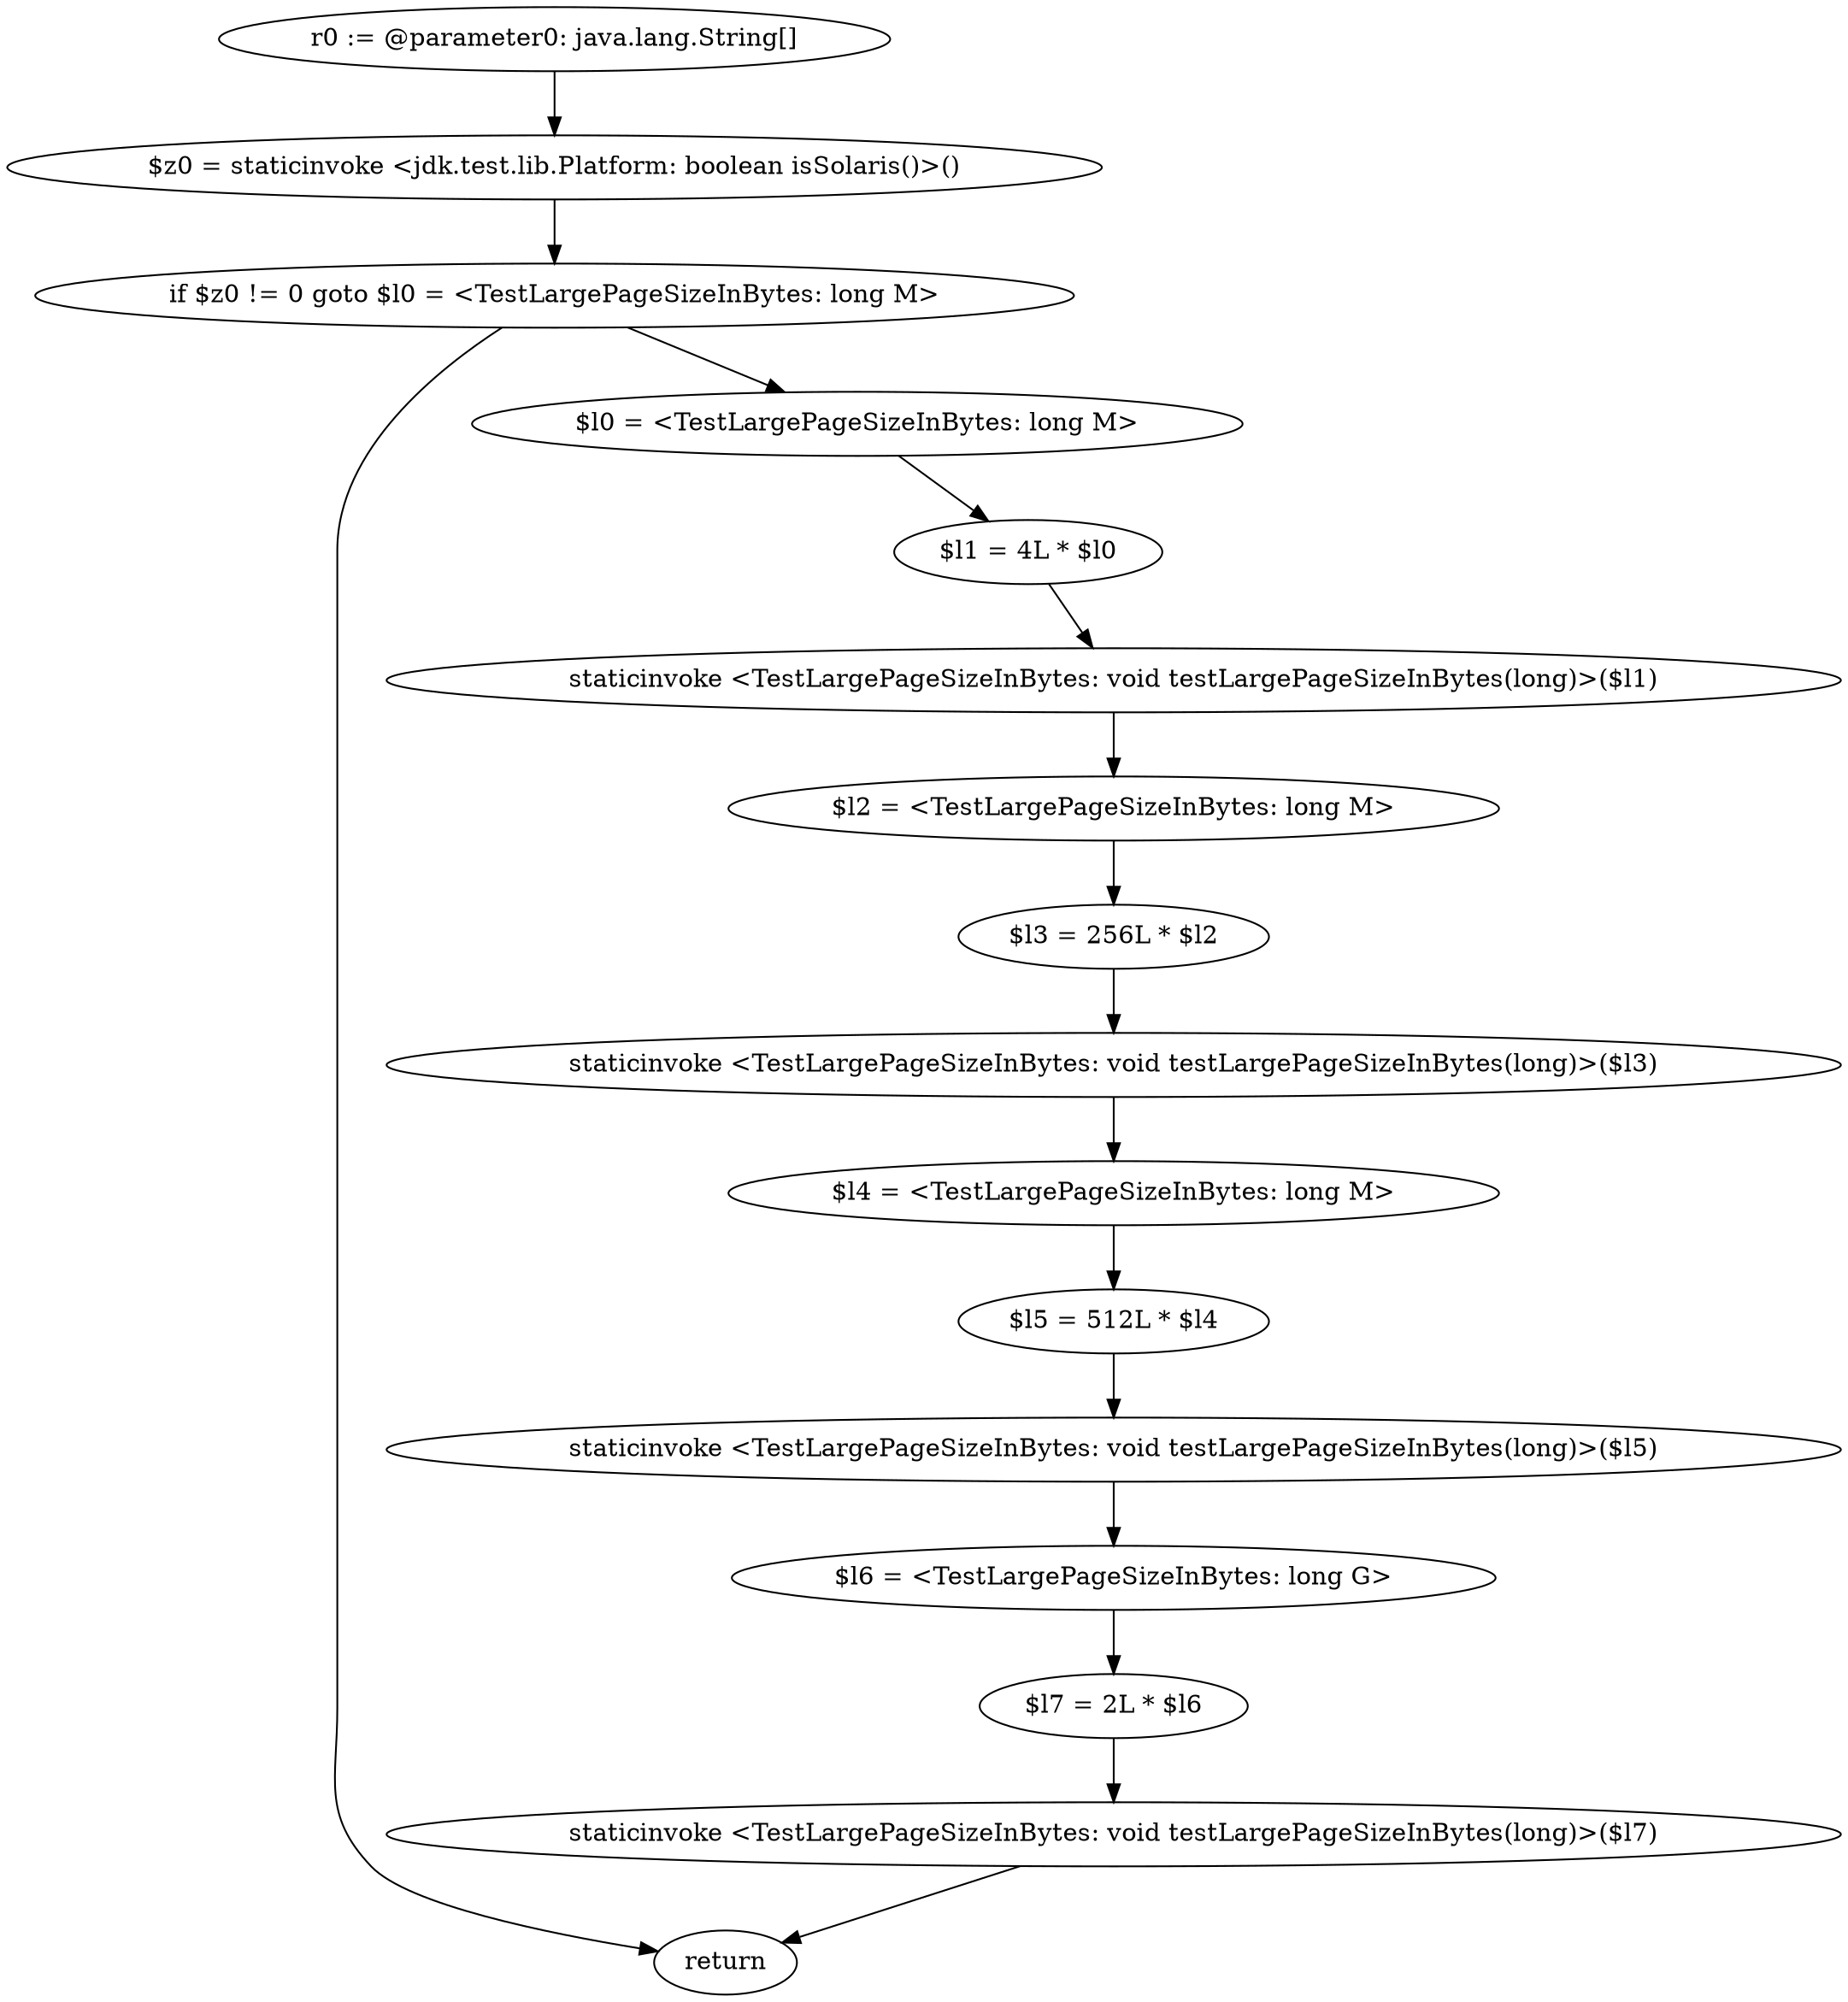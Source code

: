digraph "unitGraph" {
    "r0 := @parameter0: java.lang.String[]"
    "$z0 = staticinvoke <jdk.test.lib.Platform: boolean isSolaris()>()"
    "if $z0 != 0 goto $l0 = <TestLargePageSizeInBytes: long M>"
    "return"
    "$l0 = <TestLargePageSizeInBytes: long M>"
    "$l1 = 4L * $l0"
    "staticinvoke <TestLargePageSizeInBytes: void testLargePageSizeInBytes(long)>($l1)"
    "$l2 = <TestLargePageSizeInBytes: long M>"
    "$l3 = 256L * $l2"
    "staticinvoke <TestLargePageSizeInBytes: void testLargePageSizeInBytes(long)>($l3)"
    "$l4 = <TestLargePageSizeInBytes: long M>"
    "$l5 = 512L * $l4"
    "staticinvoke <TestLargePageSizeInBytes: void testLargePageSizeInBytes(long)>($l5)"
    "$l6 = <TestLargePageSizeInBytes: long G>"
    "$l7 = 2L * $l6"
    "staticinvoke <TestLargePageSizeInBytes: void testLargePageSizeInBytes(long)>($l7)"
    "r0 := @parameter0: java.lang.String[]"->"$z0 = staticinvoke <jdk.test.lib.Platform: boolean isSolaris()>()";
    "$z0 = staticinvoke <jdk.test.lib.Platform: boolean isSolaris()>()"->"if $z0 != 0 goto $l0 = <TestLargePageSizeInBytes: long M>";
    "if $z0 != 0 goto $l0 = <TestLargePageSizeInBytes: long M>"->"return";
    "if $z0 != 0 goto $l0 = <TestLargePageSizeInBytes: long M>"->"$l0 = <TestLargePageSizeInBytes: long M>";
    "$l0 = <TestLargePageSizeInBytes: long M>"->"$l1 = 4L * $l0";
    "$l1 = 4L * $l0"->"staticinvoke <TestLargePageSizeInBytes: void testLargePageSizeInBytes(long)>($l1)";
    "staticinvoke <TestLargePageSizeInBytes: void testLargePageSizeInBytes(long)>($l1)"->"$l2 = <TestLargePageSizeInBytes: long M>";
    "$l2 = <TestLargePageSizeInBytes: long M>"->"$l3 = 256L * $l2";
    "$l3 = 256L * $l2"->"staticinvoke <TestLargePageSizeInBytes: void testLargePageSizeInBytes(long)>($l3)";
    "staticinvoke <TestLargePageSizeInBytes: void testLargePageSizeInBytes(long)>($l3)"->"$l4 = <TestLargePageSizeInBytes: long M>";
    "$l4 = <TestLargePageSizeInBytes: long M>"->"$l5 = 512L * $l4";
    "$l5 = 512L * $l4"->"staticinvoke <TestLargePageSizeInBytes: void testLargePageSizeInBytes(long)>($l5)";
    "staticinvoke <TestLargePageSizeInBytes: void testLargePageSizeInBytes(long)>($l5)"->"$l6 = <TestLargePageSizeInBytes: long G>";
    "$l6 = <TestLargePageSizeInBytes: long G>"->"$l7 = 2L * $l6";
    "$l7 = 2L * $l6"->"staticinvoke <TestLargePageSizeInBytes: void testLargePageSizeInBytes(long)>($l7)";
    "staticinvoke <TestLargePageSizeInBytes: void testLargePageSizeInBytes(long)>($l7)"->"return";
}
